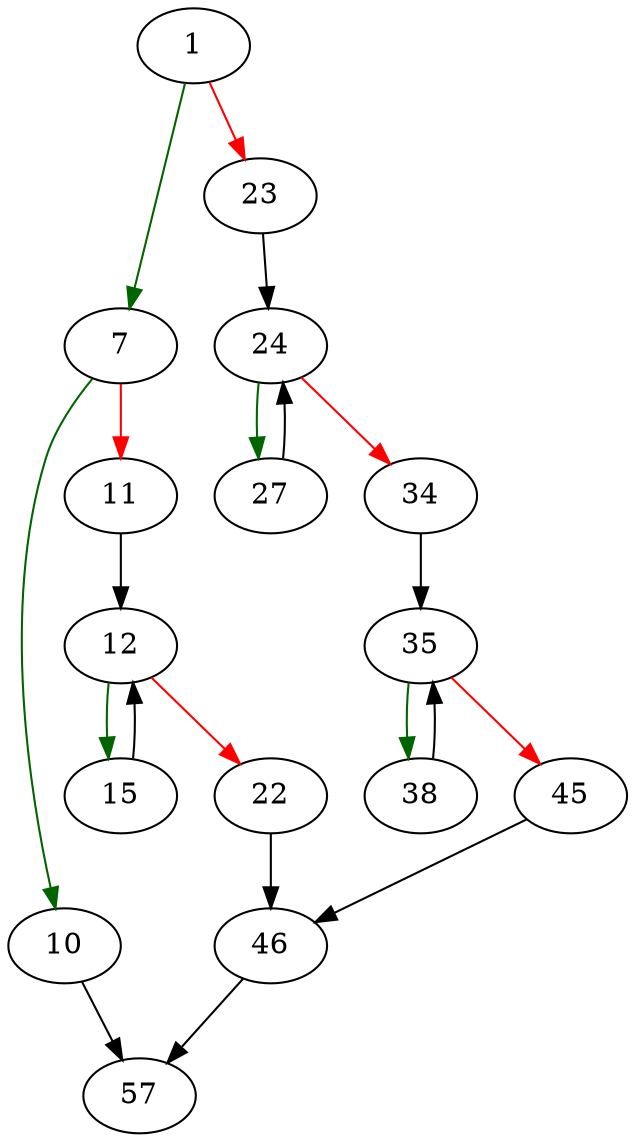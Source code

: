 strict digraph "sqlite3LogEst" {
	// Node definitions.
	1 [entry=true];
	7;
	23;
	10;
	11;
	57;
	12;
	15;
	22;
	46;
	24;
	27;
	34;
	35;
	38;
	45;

	// Edge definitions.
	1 -> 7 [
		color=darkgreen
		cond=true
	];
	1 -> 23 [
		color=red
		cond=false
	];
	7 -> 10 [
		color=darkgreen
		cond=true
	];
	7 -> 11 [
		color=red
		cond=false
	];
	23 -> 24;
	10 -> 57;
	11 -> 12;
	12 -> 15 [
		color=darkgreen
		cond=true
	];
	12 -> 22 [
		color=red
		cond=false
	];
	15 -> 12;
	22 -> 46;
	46 -> 57;
	24 -> 27 [
		color=darkgreen
		cond=true
	];
	24 -> 34 [
		color=red
		cond=false
	];
	27 -> 24;
	34 -> 35;
	35 -> 38 [
		color=darkgreen
		cond=true
	];
	35 -> 45 [
		color=red
		cond=false
	];
	38 -> 35;
	45 -> 46;
}
